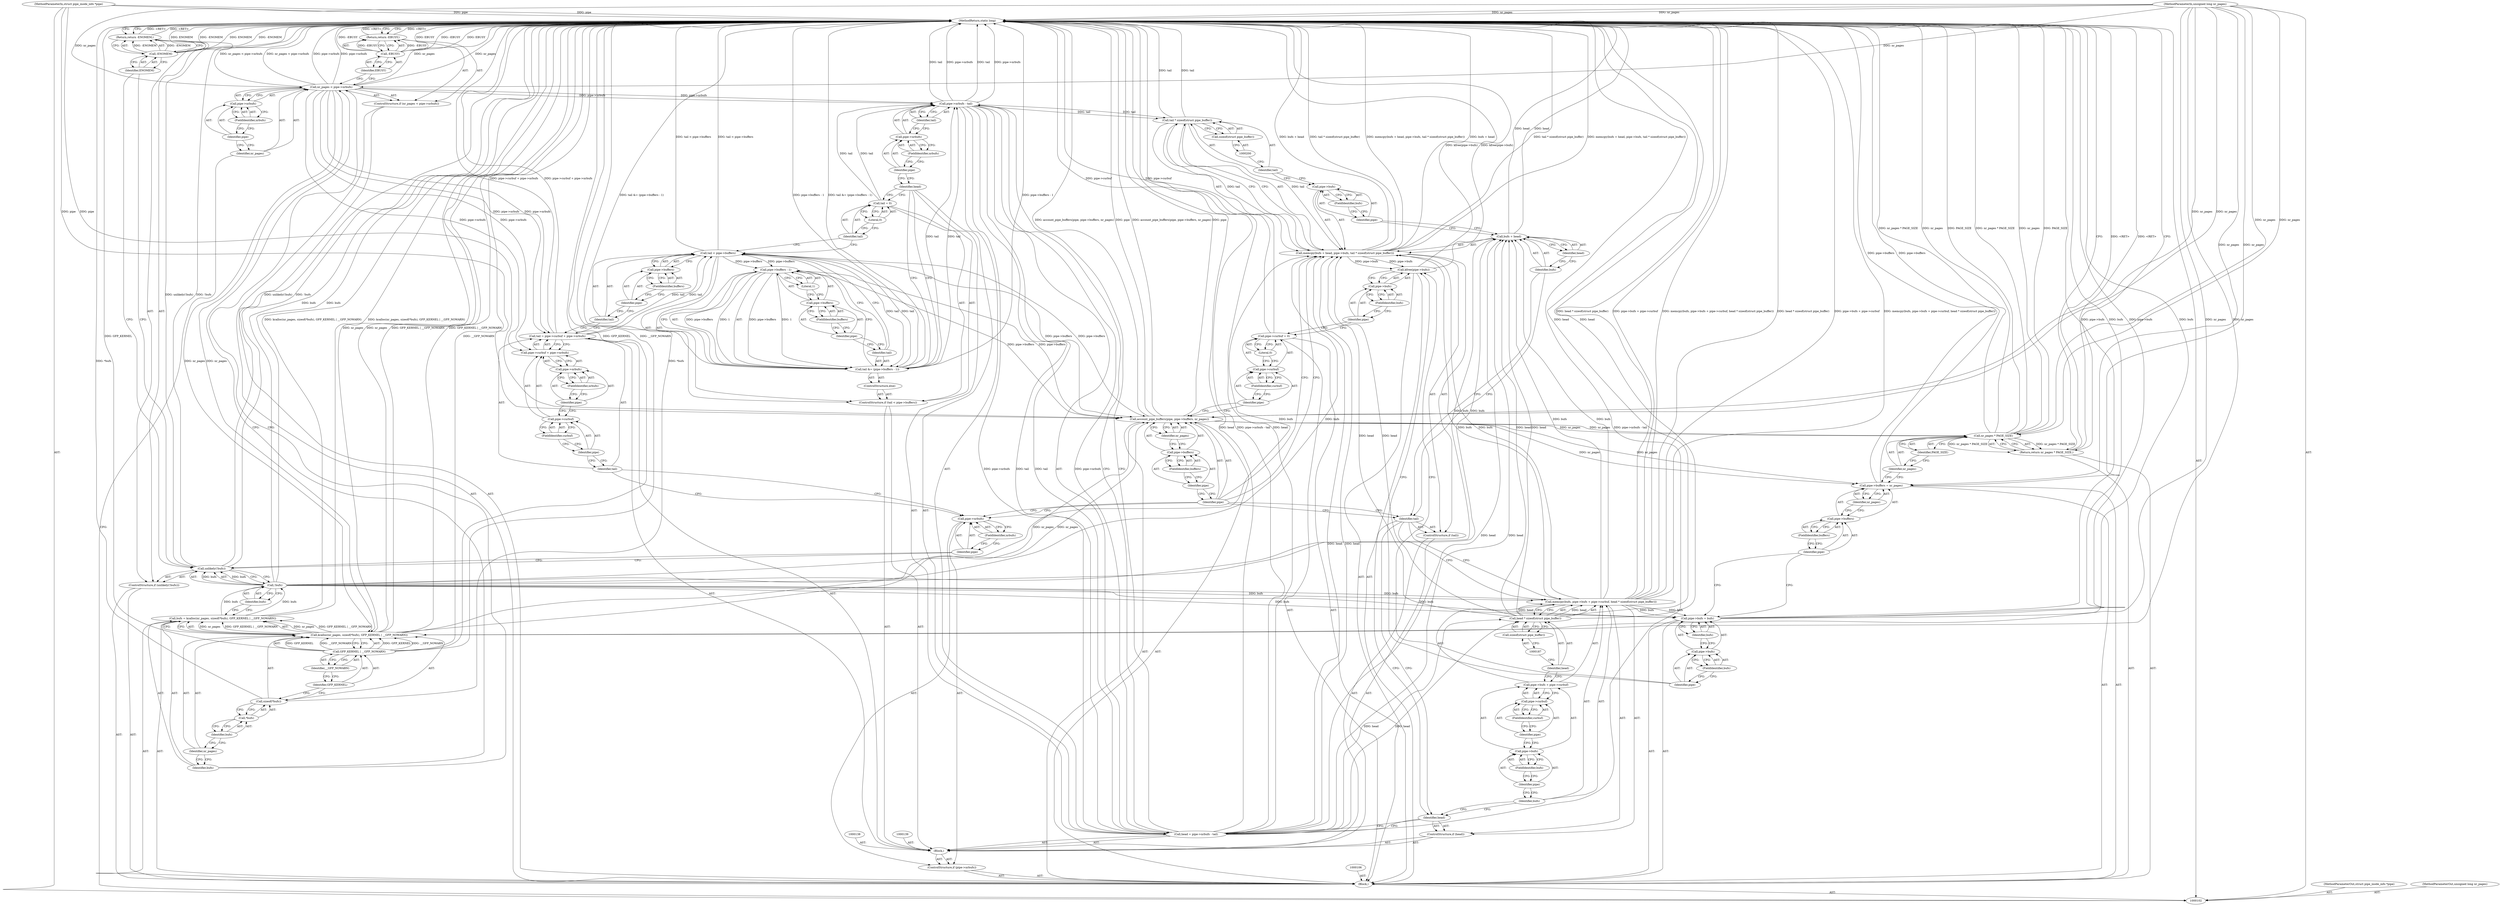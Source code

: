 digraph "0_linux_759c01142a5d0f364a462346168a56de28a80f52_2" {
"1000230" [label="(MethodReturn,static long)"];
"1000103" [label="(MethodParameterIn,struct pipe_inode_info *pipe)"];
"1000322" [label="(MethodParameterOut,struct pipe_inode_info *pipe)"];
"1000104" [label="(MethodParameterIn,unsigned long nr_pages)"];
"1000323" [label="(MethodParameterOut,unsigned long nr_pages)"];
"1000107" [label="(ControlStructure,if (nr_pages < pipe->nrbufs))"];
"1000110" [label="(Call,pipe->nrbufs)"];
"1000111" [label="(Identifier,pipe)"];
"1000112" [label="(FieldIdentifier,nrbufs)"];
"1000108" [label="(Call,nr_pages < pipe->nrbufs)"];
"1000109" [label="(Identifier,nr_pages)"];
"1000115" [label="(Identifier,EBUSY)"];
"1000113" [label="(Return,return -EBUSY;)"];
"1000114" [label="(Call,-EBUSY)"];
"1000116" [label="(Call,bufs = kcalloc(nr_pages, sizeof(*bufs), GFP_KERNEL | __GFP_NOWARN))"];
"1000117" [label="(Identifier,bufs)"];
"1000119" [label="(Identifier,nr_pages)"];
"1000120" [label="(Call,sizeof(*bufs))"];
"1000121" [label="(Call,*bufs)"];
"1000122" [label="(Identifier,bufs)"];
"1000123" [label="(Call,GFP_KERNEL | __GFP_NOWARN)"];
"1000124" [label="(Identifier,GFP_KERNEL)"];
"1000125" [label="(Identifier,__GFP_NOWARN)"];
"1000118" [label="(Call,kcalloc(nr_pages, sizeof(*bufs), GFP_KERNEL | __GFP_NOWARN))"];
"1000126" [label="(ControlStructure,if (unlikely(!bufs)))"];
"1000128" [label="(Call,!bufs)"];
"1000129" [label="(Identifier,bufs)"];
"1000127" [label="(Call,unlikely(!bufs))"];
"1000132" [label="(Identifier,ENOMEM)"];
"1000130" [label="(Return,return -ENOMEM;)"];
"1000131" [label="(Call,-ENOMEM)"];
"1000105" [label="(Block,)"];
"1000133" [label="(ControlStructure,if (pipe->nrbufs))"];
"1000136" [label="(FieldIdentifier,nrbufs)"];
"1000134" [label="(Call,pipe->nrbufs)"];
"1000135" [label="(Identifier,pipe)"];
"1000137" [label="(Block,)"];
"1000145" [label="(FieldIdentifier,curbuf)"];
"1000140" [label="(Call,tail = pipe->curbuf + pipe->nrbufs)"];
"1000141" [label="(Identifier,tail)"];
"1000146" [label="(Call,pipe->nrbufs)"];
"1000147" [label="(Identifier,pipe)"];
"1000148" [label="(FieldIdentifier,nrbufs)"];
"1000142" [label="(Call,pipe->curbuf + pipe->nrbufs)"];
"1000143" [label="(Call,pipe->curbuf)"];
"1000144" [label="(Identifier,pipe)"];
"1000152" [label="(Call,pipe->buffers)"];
"1000153" [label="(Identifier,pipe)"];
"1000154" [label="(FieldIdentifier,buffers)"];
"1000149" [label="(ControlStructure,if (tail < pipe->buffers))"];
"1000150" [label="(Call,tail < pipe->buffers)"];
"1000151" [label="(Identifier,tail)"];
"1000157" [label="(Literal,0)"];
"1000155" [label="(Call,tail = 0)"];
"1000156" [label="(Identifier,tail)"];
"1000158" [label="(ControlStructure,else)"];
"1000161" [label="(Call,pipe->buffers - 1)"];
"1000162" [label="(Call,pipe->buffers)"];
"1000163" [label="(Identifier,pipe)"];
"1000164" [label="(FieldIdentifier,buffers)"];
"1000165" [label="(Literal,1)"];
"1000159" [label="(Call,tail &= (pipe->buffers - 1))"];
"1000160" [label="(Identifier,tail)"];
"1000171" [label="(FieldIdentifier,nrbufs)"];
"1000166" [label="(Call,head = pipe->nrbufs - tail)"];
"1000167" [label="(Identifier,head)"];
"1000172" [label="(Identifier,tail)"];
"1000168" [label="(Call,pipe->nrbufs - tail)"];
"1000169" [label="(Call,pipe->nrbufs)"];
"1000170" [label="(Identifier,pipe)"];
"1000173" [label="(ControlStructure,if (head))"];
"1000174" [label="(Identifier,head)"];
"1000176" [label="(Identifier,bufs)"];
"1000177" [label="(Call,pipe->bufs + pipe->curbuf)"];
"1000178" [label="(Call,pipe->bufs)"];
"1000179" [label="(Identifier,pipe)"];
"1000180" [label="(FieldIdentifier,bufs)"];
"1000181" [label="(Call,pipe->curbuf)"];
"1000182" [label="(Identifier,pipe)"];
"1000175" [label="(Call,memcpy(bufs, pipe->bufs + pipe->curbuf, head * sizeof(struct pipe_buffer)))"];
"1000183" [label="(FieldIdentifier,curbuf)"];
"1000184" [label="(Call,head * sizeof(struct pipe_buffer))"];
"1000185" [label="(Identifier,head)"];
"1000186" [label="(Call,sizeof(struct pipe_buffer))"];
"1000188" [label="(ControlStructure,if (tail))"];
"1000189" [label="(Identifier,tail)"];
"1000191" [label="(Call,bufs + head)"];
"1000192" [label="(Identifier,bufs)"];
"1000193" [label="(Identifier,head)"];
"1000194" [label="(Call,pipe->bufs)"];
"1000195" [label="(Identifier,pipe)"];
"1000196" [label="(FieldIdentifier,bufs)"];
"1000197" [label="(Call,tail * sizeof(struct pipe_buffer))"];
"1000198" [label="(Identifier,tail)"];
"1000190" [label="(Call,memcpy(bufs + head, pipe->bufs, tail * sizeof(struct pipe_buffer)))"];
"1000199" [label="(Call,sizeof(struct pipe_buffer))"];
"1000201" [label="(Call,account_pipe_buffers(pipe, pipe->buffers, nr_pages))"];
"1000202" [label="(Identifier,pipe)"];
"1000203" [label="(Call,pipe->buffers)"];
"1000204" [label="(Identifier,pipe)"];
"1000205" [label="(FieldIdentifier,buffers)"];
"1000206" [label="(Identifier,nr_pages)"];
"1000211" [label="(Literal,0)"];
"1000207" [label="(Call,pipe->curbuf = 0)"];
"1000208" [label="(Call,pipe->curbuf)"];
"1000209" [label="(Identifier,pipe)"];
"1000210" [label="(FieldIdentifier,curbuf)"];
"1000215" [label="(FieldIdentifier,bufs)"];
"1000212" [label="(Call,kfree(pipe->bufs))"];
"1000213" [label="(Call,pipe->bufs)"];
"1000214" [label="(Identifier,pipe)"];
"1000220" [label="(Identifier,bufs)"];
"1000216" [label="(Call,pipe->bufs = bufs)"];
"1000217" [label="(Call,pipe->bufs)"];
"1000218" [label="(Identifier,pipe)"];
"1000219" [label="(FieldIdentifier,bufs)"];
"1000221" [label="(Call,pipe->buffers = nr_pages)"];
"1000222" [label="(Call,pipe->buffers)"];
"1000223" [label="(Identifier,pipe)"];
"1000225" [label="(Identifier,nr_pages)"];
"1000224" [label="(FieldIdentifier,buffers)"];
"1000226" [label="(Return,return nr_pages * PAGE_SIZE;)"];
"1000229" [label="(Identifier,PAGE_SIZE)"];
"1000227" [label="(Call,nr_pages * PAGE_SIZE)"];
"1000228" [label="(Identifier,nr_pages)"];
"1000230" -> "1000102"  [label="AST: "];
"1000230" -> "1000113"  [label="CFG: "];
"1000230" -> "1000130"  [label="CFG: "];
"1000230" -> "1000226"  [label="CFG: "];
"1000159" -> "1000230"  [label="DDG: tail &= (pipe->buffers - 1)"];
"1000159" -> "1000230"  [label="DDG: pipe->buffers - 1"];
"1000108" -> "1000230"  [label="DDG: nr_pages < pipe->nrbufs"];
"1000108" -> "1000230"  [label="DDG: pipe->nrbufs"];
"1000108" -> "1000230"  [label="DDG: nr_pages"];
"1000184" -> "1000230"  [label="DDG: head"];
"1000104" -> "1000230"  [label="DDG: nr_pages"];
"1000116" -> "1000230"  [label="DDG: kcalloc(nr_pages, sizeof(*bufs), GFP_KERNEL | __GFP_NOWARN)"];
"1000212" -> "1000230"  [label="DDG: kfree(pipe->bufs)"];
"1000216" -> "1000230"  [label="DDG: bufs"];
"1000216" -> "1000230"  [label="DDG: pipe->bufs"];
"1000127" -> "1000230"  [label="DDG: !bufs"];
"1000127" -> "1000230"  [label="DDG: unlikely(!bufs)"];
"1000118" -> "1000230"  [label="DDG: nr_pages"];
"1000118" -> "1000230"  [label="DDG: GFP_KERNEL | __GFP_NOWARN"];
"1000166" -> "1000230"  [label="DDG: pipe->nrbufs - tail"];
"1000166" -> "1000230"  [label="DDG: head"];
"1000168" -> "1000230"  [label="DDG: tail"];
"1000168" -> "1000230"  [label="DDG: pipe->nrbufs"];
"1000140" -> "1000230"  [label="DDG: pipe->curbuf + pipe->nrbufs"];
"1000123" -> "1000230"  [label="DDG: __GFP_NOWARN"];
"1000123" -> "1000230"  [label="DDG: GFP_KERNEL"];
"1000201" -> "1000230"  [label="DDG: account_pipe_buffers(pipe, pipe->buffers, nr_pages)"];
"1000201" -> "1000230"  [label="DDG: pipe"];
"1000227" -> "1000230"  [label="DDG: nr_pages * PAGE_SIZE"];
"1000227" -> "1000230"  [label="DDG: nr_pages"];
"1000227" -> "1000230"  [label="DDG: PAGE_SIZE"];
"1000190" -> "1000230"  [label="DDG: memcpy(bufs + head, pipe->bufs, tail * sizeof(struct pipe_buffer))"];
"1000190" -> "1000230"  [label="DDG: bufs + head"];
"1000190" -> "1000230"  [label="DDG: tail * sizeof(struct pipe_buffer)"];
"1000114" -> "1000230"  [label="DDG: -EBUSY"];
"1000114" -> "1000230"  [label="DDG: EBUSY"];
"1000131" -> "1000230"  [label="DDG: ENOMEM"];
"1000131" -> "1000230"  [label="DDG: -ENOMEM"];
"1000175" -> "1000230"  [label="DDG: head * sizeof(struct pipe_buffer)"];
"1000175" -> "1000230"  [label="DDG: pipe->bufs + pipe->curbuf"];
"1000175" -> "1000230"  [label="DDG: memcpy(bufs, pipe->bufs + pipe->curbuf, head * sizeof(struct pipe_buffer))"];
"1000128" -> "1000230"  [label="DDG: bufs"];
"1000103" -> "1000230"  [label="DDG: pipe"];
"1000120" -> "1000230"  [label="DDG: *bufs"];
"1000221" -> "1000230"  [label="DDG: pipe->buffers"];
"1000207" -> "1000230"  [label="DDG: pipe->curbuf"];
"1000191" -> "1000230"  [label="DDG: head"];
"1000150" -> "1000230"  [label="DDG: tail < pipe->buffers"];
"1000197" -> "1000230"  [label="DDG: tail"];
"1000226" -> "1000230"  [label="DDG: <RET>"];
"1000130" -> "1000230"  [label="DDG: <RET>"];
"1000113" -> "1000230"  [label="DDG: <RET>"];
"1000103" -> "1000102"  [label="AST: "];
"1000103" -> "1000230"  [label="DDG: pipe"];
"1000103" -> "1000201"  [label="DDG: pipe"];
"1000322" -> "1000102"  [label="AST: "];
"1000104" -> "1000102"  [label="AST: "];
"1000104" -> "1000230"  [label="DDG: nr_pages"];
"1000104" -> "1000108"  [label="DDG: nr_pages"];
"1000104" -> "1000118"  [label="DDG: nr_pages"];
"1000104" -> "1000201"  [label="DDG: nr_pages"];
"1000104" -> "1000221"  [label="DDG: nr_pages"];
"1000104" -> "1000227"  [label="DDG: nr_pages"];
"1000323" -> "1000102"  [label="AST: "];
"1000107" -> "1000105"  [label="AST: "];
"1000108" -> "1000107"  [label="AST: "];
"1000113" -> "1000107"  [label="AST: "];
"1000110" -> "1000108"  [label="AST: "];
"1000110" -> "1000112"  [label="CFG: "];
"1000111" -> "1000110"  [label="AST: "];
"1000112" -> "1000110"  [label="AST: "];
"1000108" -> "1000110"  [label="CFG: "];
"1000111" -> "1000110"  [label="AST: "];
"1000111" -> "1000109"  [label="CFG: "];
"1000112" -> "1000111"  [label="CFG: "];
"1000112" -> "1000110"  [label="AST: "];
"1000112" -> "1000111"  [label="CFG: "];
"1000110" -> "1000112"  [label="CFG: "];
"1000108" -> "1000107"  [label="AST: "];
"1000108" -> "1000110"  [label="CFG: "];
"1000109" -> "1000108"  [label="AST: "];
"1000110" -> "1000108"  [label="AST: "];
"1000115" -> "1000108"  [label="CFG: "];
"1000117" -> "1000108"  [label="CFG: "];
"1000108" -> "1000230"  [label="DDG: nr_pages < pipe->nrbufs"];
"1000108" -> "1000230"  [label="DDG: pipe->nrbufs"];
"1000108" -> "1000230"  [label="DDG: nr_pages"];
"1000104" -> "1000108"  [label="DDG: nr_pages"];
"1000108" -> "1000118"  [label="DDG: nr_pages"];
"1000108" -> "1000140"  [label="DDG: pipe->nrbufs"];
"1000108" -> "1000142"  [label="DDG: pipe->nrbufs"];
"1000108" -> "1000168"  [label="DDG: pipe->nrbufs"];
"1000109" -> "1000108"  [label="AST: "];
"1000109" -> "1000102"  [label="CFG: "];
"1000111" -> "1000109"  [label="CFG: "];
"1000115" -> "1000114"  [label="AST: "];
"1000115" -> "1000108"  [label="CFG: "];
"1000114" -> "1000115"  [label="CFG: "];
"1000113" -> "1000107"  [label="AST: "];
"1000113" -> "1000114"  [label="CFG: "];
"1000114" -> "1000113"  [label="AST: "];
"1000230" -> "1000113"  [label="CFG: "];
"1000113" -> "1000230"  [label="DDG: <RET>"];
"1000114" -> "1000113"  [label="DDG: -EBUSY"];
"1000114" -> "1000113"  [label="AST: "];
"1000114" -> "1000115"  [label="CFG: "];
"1000115" -> "1000114"  [label="AST: "];
"1000113" -> "1000114"  [label="CFG: "];
"1000114" -> "1000230"  [label="DDG: -EBUSY"];
"1000114" -> "1000230"  [label="DDG: EBUSY"];
"1000114" -> "1000113"  [label="DDG: -EBUSY"];
"1000116" -> "1000105"  [label="AST: "];
"1000116" -> "1000118"  [label="CFG: "];
"1000117" -> "1000116"  [label="AST: "];
"1000118" -> "1000116"  [label="AST: "];
"1000129" -> "1000116"  [label="CFG: "];
"1000116" -> "1000230"  [label="DDG: kcalloc(nr_pages, sizeof(*bufs), GFP_KERNEL | __GFP_NOWARN)"];
"1000118" -> "1000116"  [label="DDG: nr_pages"];
"1000118" -> "1000116"  [label="DDG: GFP_KERNEL | __GFP_NOWARN"];
"1000116" -> "1000128"  [label="DDG: bufs"];
"1000117" -> "1000116"  [label="AST: "];
"1000117" -> "1000108"  [label="CFG: "];
"1000119" -> "1000117"  [label="CFG: "];
"1000119" -> "1000118"  [label="AST: "];
"1000119" -> "1000117"  [label="CFG: "];
"1000122" -> "1000119"  [label="CFG: "];
"1000120" -> "1000118"  [label="AST: "];
"1000120" -> "1000121"  [label="CFG: "];
"1000121" -> "1000120"  [label="AST: "];
"1000124" -> "1000120"  [label="CFG: "];
"1000120" -> "1000230"  [label="DDG: *bufs"];
"1000121" -> "1000120"  [label="AST: "];
"1000121" -> "1000122"  [label="CFG: "];
"1000122" -> "1000121"  [label="AST: "];
"1000120" -> "1000121"  [label="CFG: "];
"1000122" -> "1000121"  [label="AST: "];
"1000122" -> "1000119"  [label="CFG: "];
"1000121" -> "1000122"  [label="CFG: "];
"1000123" -> "1000118"  [label="AST: "];
"1000123" -> "1000125"  [label="CFG: "];
"1000124" -> "1000123"  [label="AST: "];
"1000125" -> "1000123"  [label="AST: "];
"1000118" -> "1000123"  [label="CFG: "];
"1000123" -> "1000230"  [label="DDG: __GFP_NOWARN"];
"1000123" -> "1000230"  [label="DDG: GFP_KERNEL"];
"1000123" -> "1000118"  [label="DDG: GFP_KERNEL"];
"1000123" -> "1000118"  [label="DDG: __GFP_NOWARN"];
"1000124" -> "1000123"  [label="AST: "];
"1000124" -> "1000120"  [label="CFG: "];
"1000125" -> "1000124"  [label="CFG: "];
"1000125" -> "1000123"  [label="AST: "];
"1000125" -> "1000124"  [label="CFG: "];
"1000123" -> "1000125"  [label="CFG: "];
"1000118" -> "1000116"  [label="AST: "];
"1000118" -> "1000123"  [label="CFG: "];
"1000119" -> "1000118"  [label="AST: "];
"1000120" -> "1000118"  [label="AST: "];
"1000123" -> "1000118"  [label="AST: "];
"1000116" -> "1000118"  [label="CFG: "];
"1000118" -> "1000230"  [label="DDG: nr_pages"];
"1000118" -> "1000230"  [label="DDG: GFP_KERNEL | __GFP_NOWARN"];
"1000118" -> "1000116"  [label="DDG: nr_pages"];
"1000118" -> "1000116"  [label="DDG: GFP_KERNEL | __GFP_NOWARN"];
"1000108" -> "1000118"  [label="DDG: nr_pages"];
"1000104" -> "1000118"  [label="DDG: nr_pages"];
"1000123" -> "1000118"  [label="DDG: GFP_KERNEL"];
"1000123" -> "1000118"  [label="DDG: __GFP_NOWARN"];
"1000118" -> "1000201"  [label="DDG: nr_pages"];
"1000126" -> "1000105"  [label="AST: "];
"1000127" -> "1000126"  [label="AST: "];
"1000130" -> "1000126"  [label="AST: "];
"1000128" -> "1000127"  [label="AST: "];
"1000128" -> "1000129"  [label="CFG: "];
"1000129" -> "1000128"  [label="AST: "];
"1000127" -> "1000128"  [label="CFG: "];
"1000128" -> "1000230"  [label="DDG: bufs"];
"1000128" -> "1000127"  [label="DDG: bufs"];
"1000116" -> "1000128"  [label="DDG: bufs"];
"1000128" -> "1000175"  [label="DDG: bufs"];
"1000128" -> "1000190"  [label="DDG: bufs"];
"1000128" -> "1000191"  [label="DDG: bufs"];
"1000128" -> "1000216"  [label="DDG: bufs"];
"1000129" -> "1000128"  [label="AST: "];
"1000129" -> "1000116"  [label="CFG: "];
"1000128" -> "1000129"  [label="CFG: "];
"1000127" -> "1000126"  [label="AST: "];
"1000127" -> "1000128"  [label="CFG: "];
"1000128" -> "1000127"  [label="AST: "];
"1000132" -> "1000127"  [label="CFG: "];
"1000135" -> "1000127"  [label="CFG: "];
"1000127" -> "1000230"  [label="DDG: !bufs"];
"1000127" -> "1000230"  [label="DDG: unlikely(!bufs)"];
"1000128" -> "1000127"  [label="DDG: bufs"];
"1000132" -> "1000131"  [label="AST: "];
"1000132" -> "1000127"  [label="CFG: "];
"1000131" -> "1000132"  [label="CFG: "];
"1000130" -> "1000126"  [label="AST: "];
"1000130" -> "1000131"  [label="CFG: "];
"1000131" -> "1000130"  [label="AST: "];
"1000230" -> "1000130"  [label="CFG: "];
"1000130" -> "1000230"  [label="DDG: <RET>"];
"1000131" -> "1000130"  [label="DDG: -ENOMEM"];
"1000131" -> "1000130"  [label="AST: "];
"1000131" -> "1000132"  [label="CFG: "];
"1000132" -> "1000131"  [label="AST: "];
"1000130" -> "1000131"  [label="CFG: "];
"1000131" -> "1000230"  [label="DDG: ENOMEM"];
"1000131" -> "1000230"  [label="DDG: -ENOMEM"];
"1000131" -> "1000130"  [label="DDG: -ENOMEM"];
"1000105" -> "1000102"  [label="AST: "];
"1000106" -> "1000105"  [label="AST: "];
"1000107" -> "1000105"  [label="AST: "];
"1000116" -> "1000105"  [label="AST: "];
"1000126" -> "1000105"  [label="AST: "];
"1000133" -> "1000105"  [label="AST: "];
"1000201" -> "1000105"  [label="AST: "];
"1000207" -> "1000105"  [label="AST: "];
"1000212" -> "1000105"  [label="AST: "];
"1000216" -> "1000105"  [label="AST: "];
"1000221" -> "1000105"  [label="AST: "];
"1000226" -> "1000105"  [label="AST: "];
"1000133" -> "1000105"  [label="AST: "];
"1000134" -> "1000133"  [label="AST: "];
"1000137" -> "1000133"  [label="AST: "];
"1000136" -> "1000134"  [label="AST: "];
"1000136" -> "1000135"  [label="CFG: "];
"1000134" -> "1000136"  [label="CFG: "];
"1000134" -> "1000133"  [label="AST: "];
"1000134" -> "1000136"  [label="CFG: "];
"1000135" -> "1000134"  [label="AST: "];
"1000136" -> "1000134"  [label="AST: "];
"1000141" -> "1000134"  [label="CFG: "];
"1000202" -> "1000134"  [label="CFG: "];
"1000135" -> "1000134"  [label="AST: "];
"1000135" -> "1000127"  [label="CFG: "];
"1000136" -> "1000135"  [label="CFG: "];
"1000137" -> "1000133"  [label="AST: "];
"1000138" -> "1000137"  [label="AST: "];
"1000139" -> "1000137"  [label="AST: "];
"1000140" -> "1000137"  [label="AST: "];
"1000149" -> "1000137"  [label="AST: "];
"1000166" -> "1000137"  [label="AST: "];
"1000173" -> "1000137"  [label="AST: "];
"1000188" -> "1000137"  [label="AST: "];
"1000145" -> "1000143"  [label="AST: "];
"1000145" -> "1000144"  [label="CFG: "];
"1000143" -> "1000145"  [label="CFG: "];
"1000140" -> "1000137"  [label="AST: "];
"1000140" -> "1000142"  [label="CFG: "];
"1000141" -> "1000140"  [label="AST: "];
"1000142" -> "1000140"  [label="AST: "];
"1000151" -> "1000140"  [label="CFG: "];
"1000140" -> "1000230"  [label="DDG: pipe->curbuf + pipe->nrbufs"];
"1000108" -> "1000140"  [label="DDG: pipe->nrbufs"];
"1000140" -> "1000150"  [label="DDG: tail"];
"1000141" -> "1000140"  [label="AST: "];
"1000141" -> "1000134"  [label="CFG: "];
"1000144" -> "1000141"  [label="CFG: "];
"1000146" -> "1000142"  [label="AST: "];
"1000146" -> "1000148"  [label="CFG: "];
"1000147" -> "1000146"  [label="AST: "];
"1000148" -> "1000146"  [label="AST: "];
"1000142" -> "1000146"  [label="CFG: "];
"1000147" -> "1000146"  [label="AST: "];
"1000147" -> "1000143"  [label="CFG: "];
"1000148" -> "1000147"  [label="CFG: "];
"1000148" -> "1000146"  [label="AST: "];
"1000148" -> "1000147"  [label="CFG: "];
"1000146" -> "1000148"  [label="CFG: "];
"1000142" -> "1000140"  [label="AST: "];
"1000142" -> "1000146"  [label="CFG: "];
"1000143" -> "1000142"  [label="AST: "];
"1000146" -> "1000142"  [label="AST: "];
"1000140" -> "1000142"  [label="CFG: "];
"1000108" -> "1000142"  [label="DDG: pipe->nrbufs"];
"1000143" -> "1000142"  [label="AST: "];
"1000143" -> "1000145"  [label="CFG: "];
"1000144" -> "1000143"  [label="AST: "];
"1000145" -> "1000143"  [label="AST: "];
"1000147" -> "1000143"  [label="CFG: "];
"1000144" -> "1000143"  [label="AST: "];
"1000144" -> "1000141"  [label="CFG: "];
"1000145" -> "1000144"  [label="CFG: "];
"1000152" -> "1000150"  [label="AST: "];
"1000152" -> "1000154"  [label="CFG: "];
"1000153" -> "1000152"  [label="AST: "];
"1000154" -> "1000152"  [label="AST: "];
"1000150" -> "1000152"  [label="CFG: "];
"1000153" -> "1000152"  [label="AST: "];
"1000153" -> "1000151"  [label="CFG: "];
"1000154" -> "1000153"  [label="CFG: "];
"1000154" -> "1000152"  [label="AST: "];
"1000154" -> "1000153"  [label="CFG: "];
"1000152" -> "1000154"  [label="CFG: "];
"1000149" -> "1000137"  [label="AST: "];
"1000150" -> "1000149"  [label="AST: "];
"1000155" -> "1000149"  [label="AST: "];
"1000158" -> "1000149"  [label="AST: "];
"1000150" -> "1000149"  [label="AST: "];
"1000150" -> "1000152"  [label="CFG: "];
"1000151" -> "1000150"  [label="AST: "];
"1000152" -> "1000150"  [label="AST: "];
"1000156" -> "1000150"  [label="CFG: "];
"1000160" -> "1000150"  [label="CFG: "];
"1000150" -> "1000230"  [label="DDG: tail < pipe->buffers"];
"1000140" -> "1000150"  [label="DDG: tail"];
"1000150" -> "1000159"  [label="DDG: tail"];
"1000150" -> "1000161"  [label="DDG: pipe->buffers"];
"1000150" -> "1000201"  [label="DDG: pipe->buffers"];
"1000151" -> "1000150"  [label="AST: "];
"1000151" -> "1000140"  [label="CFG: "];
"1000153" -> "1000151"  [label="CFG: "];
"1000157" -> "1000155"  [label="AST: "];
"1000157" -> "1000156"  [label="CFG: "];
"1000155" -> "1000157"  [label="CFG: "];
"1000155" -> "1000149"  [label="AST: "];
"1000155" -> "1000157"  [label="CFG: "];
"1000156" -> "1000155"  [label="AST: "];
"1000157" -> "1000155"  [label="AST: "];
"1000167" -> "1000155"  [label="CFG: "];
"1000155" -> "1000168"  [label="DDG: tail"];
"1000156" -> "1000155"  [label="AST: "];
"1000156" -> "1000150"  [label="CFG: "];
"1000157" -> "1000156"  [label="CFG: "];
"1000158" -> "1000149"  [label="AST: "];
"1000159" -> "1000158"  [label="AST: "];
"1000161" -> "1000159"  [label="AST: "];
"1000161" -> "1000165"  [label="CFG: "];
"1000162" -> "1000161"  [label="AST: "];
"1000165" -> "1000161"  [label="AST: "];
"1000159" -> "1000161"  [label="CFG: "];
"1000161" -> "1000159"  [label="DDG: pipe->buffers"];
"1000161" -> "1000159"  [label="DDG: 1"];
"1000150" -> "1000161"  [label="DDG: pipe->buffers"];
"1000161" -> "1000201"  [label="DDG: pipe->buffers"];
"1000162" -> "1000161"  [label="AST: "];
"1000162" -> "1000164"  [label="CFG: "];
"1000163" -> "1000162"  [label="AST: "];
"1000164" -> "1000162"  [label="AST: "];
"1000165" -> "1000162"  [label="CFG: "];
"1000163" -> "1000162"  [label="AST: "];
"1000163" -> "1000160"  [label="CFG: "];
"1000164" -> "1000163"  [label="CFG: "];
"1000164" -> "1000162"  [label="AST: "];
"1000164" -> "1000163"  [label="CFG: "];
"1000162" -> "1000164"  [label="CFG: "];
"1000165" -> "1000161"  [label="AST: "];
"1000165" -> "1000162"  [label="CFG: "];
"1000161" -> "1000165"  [label="CFG: "];
"1000159" -> "1000158"  [label="AST: "];
"1000159" -> "1000161"  [label="CFG: "];
"1000160" -> "1000159"  [label="AST: "];
"1000161" -> "1000159"  [label="AST: "];
"1000167" -> "1000159"  [label="CFG: "];
"1000159" -> "1000230"  [label="DDG: tail &= (pipe->buffers - 1)"];
"1000159" -> "1000230"  [label="DDG: pipe->buffers - 1"];
"1000150" -> "1000159"  [label="DDG: tail"];
"1000161" -> "1000159"  [label="DDG: pipe->buffers"];
"1000161" -> "1000159"  [label="DDG: 1"];
"1000159" -> "1000168"  [label="DDG: tail"];
"1000160" -> "1000159"  [label="AST: "];
"1000160" -> "1000150"  [label="CFG: "];
"1000163" -> "1000160"  [label="CFG: "];
"1000171" -> "1000169"  [label="AST: "];
"1000171" -> "1000170"  [label="CFG: "];
"1000169" -> "1000171"  [label="CFG: "];
"1000166" -> "1000137"  [label="AST: "];
"1000166" -> "1000168"  [label="CFG: "];
"1000167" -> "1000166"  [label="AST: "];
"1000168" -> "1000166"  [label="AST: "];
"1000174" -> "1000166"  [label="CFG: "];
"1000166" -> "1000230"  [label="DDG: pipe->nrbufs - tail"];
"1000166" -> "1000230"  [label="DDG: head"];
"1000168" -> "1000166"  [label="DDG: pipe->nrbufs"];
"1000168" -> "1000166"  [label="DDG: tail"];
"1000166" -> "1000184"  [label="DDG: head"];
"1000166" -> "1000190"  [label="DDG: head"];
"1000166" -> "1000191"  [label="DDG: head"];
"1000167" -> "1000166"  [label="AST: "];
"1000167" -> "1000155"  [label="CFG: "];
"1000167" -> "1000159"  [label="CFG: "];
"1000170" -> "1000167"  [label="CFG: "];
"1000172" -> "1000168"  [label="AST: "];
"1000172" -> "1000169"  [label="CFG: "];
"1000168" -> "1000172"  [label="CFG: "];
"1000168" -> "1000166"  [label="AST: "];
"1000168" -> "1000172"  [label="CFG: "];
"1000169" -> "1000168"  [label="AST: "];
"1000172" -> "1000168"  [label="AST: "];
"1000166" -> "1000168"  [label="CFG: "];
"1000168" -> "1000230"  [label="DDG: tail"];
"1000168" -> "1000230"  [label="DDG: pipe->nrbufs"];
"1000168" -> "1000166"  [label="DDG: pipe->nrbufs"];
"1000168" -> "1000166"  [label="DDG: tail"];
"1000108" -> "1000168"  [label="DDG: pipe->nrbufs"];
"1000159" -> "1000168"  [label="DDG: tail"];
"1000155" -> "1000168"  [label="DDG: tail"];
"1000168" -> "1000197"  [label="DDG: tail"];
"1000169" -> "1000168"  [label="AST: "];
"1000169" -> "1000171"  [label="CFG: "];
"1000170" -> "1000169"  [label="AST: "];
"1000171" -> "1000169"  [label="AST: "];
"1000172" -> "1000169"  [label="CFG: "];
"1000170" -> "1000169"  [label="AST: "];
"1000170" -> "1000167"  [label="CFG: "];
"1000171" -> "1000170"  [label="CFG: "];
"1000173" -> "1000137"  [label="AST: "];
"1000174" -> "1000173"  [label="AST: "];
"1000175" -> "1000173"  [label="AST: "];
"1000174" -> "1000173"  [label="AST: "];
"1000174" -> "1000166"  [label="CFG: "];
"1000176" -> "1000174"  [label="CFG: "];
"1000189" -> "1000174"  [label="CFG: "];
"1000176" -> "1000175"  [label="AST: "];
"1000176" -> "1000174"  [label="CFG: "];
"1000179" -> "1000176"  [label="CFG: "];
"1000177" -> "1000175"  [label="AST: "];
"1000177" -> "1000181"  [label="CFG: "];
"1000178" -> "1000177"  [label="AST: "];
"1000181" -> "1000177"  [label="AST: "];
"1000185" -> "1000177"  [label="CFG: "];
"1000178" -> "1000177"  [label="AST: "];
"1000178" -> "1000180"  [label="CFG: "];
"1000179" -> "1000178"  [label="AST: "];
"1000180" -> "1000178"  [label="AST: "];
"1000182" -> "1000178"  [label="CFG: "];
"1000179" -> "1000178"  [label="AST: "];
"1000179" -> "1000176"  [label="CFG: "];
"1000180" -> "1000179"  [label="CFG: "];
"1000180" -> "1000178"  [label="AST: "];
"1000180" -> "1000179"  [label="CFG: "];
"1000178" -> "1000180"  [label="CFG: "];
"1000181" -> "1000177"  [label="AST: "];
"1000181" -> "1000183"  [label="CFG: "];
"1000182" -> "1000181"  [label="AST: "];
"1000183" -> "1000181"  [label="AST: "];
"1000177" -> "1000181"  [label="CFG: "];
"1000182" -> "1000181"  [label="AST: "];
"1000182" -> "1000178"  [label="CFG: "];
"1000183" -> "1000182"  [label="CFG: "];
"1000175" -> "1000173"  [label="AST: "];
"1000175" -> "1000184"  [label="CFG: "];
"1000176" -> "1000175"  [label="AST: "];
"1000177" -> "1000175"  [label="AST: "];
"1000184" -> "1000175"  [label="AST: "];
"1000189" -> "1000175"  [label="CFG: "];
"1000175" -> "1000230"  [label="DDG: head * sizeof(struct pipe_buffer)"];
"1000175" -> "1000230"  [label="DDG: pipe->bufs + pipe->curbuf"];
"1000175" -> "1000230"  [label="DDG: memcpy(bufs, pipe->bufs + pipe->curbuf, head * sizeof(struct pipe_buffer))"];
"1000128" -> "1000175"  [label="DDG: bufs"];
"1000184" -> "1000175"  [label="DDG: head"];
"1000175" -> "1000190"  [label="DDG: bufs"];
"1000175" -> "1000191"  [label="DDG: bufs"];
"1000175" -> "1000216"  [label="DDG: bufs"];
"1000183" -> "1000181"  [label="AST: "];
"1000183" -> "1000182"  [label="CFG: "];
"1000181" -> "1000183"  [label="CFG: "];
"1000184" -> "1000175"  [label="AST: "];
"1000184" -> "1000186"  [label="CFG: "];
"1000185" -> "1000184"  [label="AST: "];
"1000186" -> "1000184"  [label="AST: "];
"1000175" -> "1000184"  [label="CFG: "];
"1000184" -> "1000230"  [label="DDG: head"];
"1000184" -> "1000175"  [label="DDG: head"];
"1000166" -> "1000184"  [label="DDG: head"];
"1000184" -> "1000190"  [label="DDG: head"];
"1000184" -> "1000191"  [label="DDG: head"];
"1000185" -> "1000184"  [label="AST: "];
"1000185" -> "1000177"  [label="CFG: "];
"1000187" -> "1000185"  [label="CFG: "];
"1000186" -> "1000184"  [label="AST: "];
"1000186" -> "1000187"  [label="CFG: "];
"1000187" -> "1000186"  [label="AST: "];
"1000184" -> "1000186"  [label="CFG: "];
"1000188" -> "1000137"  [label="AST: "];
"1000189" -> "1000188"  [label="AST: "];
"1000190" -> "1000188"  [label="AST: "];
"1000189" -> "1000188"  [label="AST: "];
"1000189" -> "1000175"  [label="CFG: "];
"1000189" -> "1000174"  [label="CFG: "];
"1000192" -> "1000189"  [label="CFG: "];
"1000202" -> "1000189"  [label="CFG: "];
"1000191" -> "1000190"  [label="AST: "];
"1000191" -> "1000193"  [label="CFG: "];
"1000192" -> "1000191"  [label="AST: "];
"1000193" -> "1000191"  [label="AST: "];
"1000195" -> "1000191"  [label="CFG: "];
"1000191" -> "1000230"  [label="DDG: head"];
"1000128" -> "1000191"  [label="DDG: bufs"];
"1000175" -> "1000191"  [label="DDG: bufs"];
"1000184" -> "1000191"  [label="DDG: head"];
"1000166" -> "1000191"  [label="DDG: head"];
"1000192" -> "1000191"  [label="AST: "];
"1000192" -> "1000189"  [label="CFG: "];
"1000193" -> "1000192"  [label="CFG: "];
"1000193" -> "1000191"  [label="AST: "];
"1000193" -> "1000192"  [label="CFG: "];
"1000191" -> "1000193"  [label="CFG: "];
"1000194" -> "1000190"  [label="AST: "];
"1000194" -> "1000196"  [label="CFG: "];
"1000195" -> "1000194"  [label="AST: "];
"1000196" -> "1000194"  [label="AST: "];
"1000198" -> "1000194"  [label="CFG: "];
"1000195" -> "1000194"  [label="AST: "];
"1000195" -> "1000191"  [label="CFG: "];
"1000196" -> "1000195"  [label="CFG: "];
"1000196" -> "1000194"  [label="AST: "];
"1000196" -> "1000195"  [label="CFG: "];
"1000194" -> "1000196"  [label="CFG: "];
"1000197" -> "1000190"  [label="AST: "];
"1000197" -> "1000199"  [label="CFG: "];
"1000198" -> "1000197"  [label="AST: "];
"1000199" -> "1000197"  [label="AST: "];
"1000190" -> "1000197"  [label="CFG: "];
"1000197" -> "1000230"  [label="DDG: tail"];
"1000197" -> "1000190"  [label="DDG: tail"];
"1000168" -> "1000197"  [label="DDG: tail"];
"1000198" -> "1000197"  [label="AST: "];
"1000198" -> "1000194"  [label="CFG: "];
"1000200" -> "1000198"  [label="CFG: "];
"1000190" -> "1000188"  [label="AST: "];
"1000190" -> "1000197"  [label="CFG: "];
"1000191" -> "1000190"  [label="AST: "];
"1000194" -> "1000190"  [label="AST: "];
"1000197" -> "1000190"  [label="AST: "];
"1000202" -> "1000190"  [label="CFG: "];
"1000190" -> "1000230"  [label="DDG: memcpy(bufs + head, pipe->bufs, tail * sizeof(struct pipe_buffer))"];
"1000190" -> "1000230"  [label="DDG: bufs + head"];
"1000190" -> "1000230"  [label="DDG: tail * sizeof(struct pipe_buffer)"];
"1000128" -> "1000190"  [label="DDG: bufs"];
"1000175" -> "1000190"  [label="DDG: bufs"];
"1000184" -> "1000190"  [label="DDG: head"];
"1000166" -> "1000190"  [label="DDG: head"];
"1000197" -> "1000190"  [label="DDG: tail"];
"1000190" -> "1000212"  [label="DDG: pipe->bufs"];
"1000199" -> "1000197"  [label="AST: "];
"1000199" -> "1000200"  [label="CFG: "];
"1000200" -> "1000199"  [label="AST: "];
"1000197" -> "1000199"  [label="CFG: "];
"1000201" -> "1000105"  [label="AST: "];
"1000201" -> "1000206"  [label="CFG: "];
"1000202" -> "1000201"  [label="AST: "];
"1000203" -> "1000201"  [label="AST: "];
"1000206" -> "1000201"  [label="AST: "];
"1000209" -> "1000201"  [label="CFG: "];
"1000201" -> "1000230"  [label="DDG: account_pipe_buffers(pipe, pipe->buffers, nr_pages)"];
"1000201" -> "1000230"  [label="DDG: pipe"];
"1000103" -> "1000201"  [label="DDG: pipe"];
"1000150" -> "1000201"  [label="DDG: pipe->buffers"];
"1000161" -> "1000201"  [label="DDG: pipe->buffers"];
"1000118" -> "1000201"  [label="DDG: nr_pages"];
"1000104" -> "1000201"  [label="DDG: nr_pages"];
"1000201" -> "1000221"  [label="DDG: nr_pages"];
"1000201" -> "1000227"  [label="DDG: nr_pages"];
"1000202" -> "1000201"  [label="AST: "];
"1000202" -> "1000190"  [label="CFG: "];
"1000202" -> "1000189"  [label="CFG: "];
"1000202" -> "1000134"  [label="CFG: "];
"1000204" -> "1000202"  [label="CFG: "];
"1000203" -> "1000201"  [label="AST: "];
"1000203" -> "1000205"  [label="CFG: "];
"1000204" -> "1000203"  [label="AST: "];
"1000205" -> "1000203"  [label="AST: "];
"1000206" -> "1000203"  [label="CFG: "];
"1000204" -> "1000203"  [label="AST: "];
"1000204" -> "1000202"  [label="CFG: "];
"1000205" -> "1000204"  [label="CFG: "];
"1000205" -> "1000203"  [label="AST: "];
"1000205" -> "1000204"  [label="CFG: "];
"1000203" -> "1000205"  [label="CFG: "];
"1000206" -> "1000201"  [label="AST: "];
"1000206" -> "1000203"  [label="CFG: "];
"1000201" -> "1000206"  [label="CFG: "];
"1000211" -> "1000207"  [label="AST: "];
"1000211" -> "1000208"  [label="CFG: "];
"1000207" -> "1000211"  [label="CFG: "];
"1000207" -> "1000105"  [label="AST: "];
"1000207" -> "1000211"  [label="CFG: "];
"1000208" -> "1000207"  [label="AST: "];
"1000211" -> "1000207"  [label="AST: "];
"1000214" -> "1000207"  [label="CFG: "];
"1000207" -> "1000230"  [label="DDG: pipe->curbuf"];
"1000208" -> "1000207"  [label="AST: "];
"1000208" -> "1000210"  [label="CFG: "];
"1000209" -> "1000208"  [label="AST: "];
"1000210" -> "1000208"  [label="AST: "];
"1000211" -> "1000208"  [label="CFG: "];
"1000209" -> "1000208"  [label="AST: "];
"1000209" -> "1000201"  [label="CFG: "];
"1000210" -> "1000209"  [label="CFG: "];
"1000210" -> "1000208"  [label="AST: "];
"1000210" -> "1000209"  [label="CFG: "];
"1000208" -> "1000210"  [label="CFG: "];
"1000215" -> "1000213"  [label="AST: "];
"1000215" -> "1000214"  [label="CFG: "];
"1000213" -> "1000215"  [label="CFG: "];
"1000212" -> "1000105"  [label="AST: "];
"1000212" -> "1000213"  [label="CFG: "];
"1000213" -> "1000212"  [label="AST: "];
"1000218" -> "1000212"  [label="CFG: "];
"1000212" -> "1000230"  [label="DDG: kfree(pipe->bufs)"];
"1000190" -> "1000212"  [label="DDG: pipe->bufs"];
"1000213" -> "1000212"  [label="AST: "];
"1000213" -> "1000215"  [label="CFG: "];
"1000214" -> "1000213"  [label="AST: "];
"1000215" -> "1000213"  [label="AST: "];
"1000212" -> "1000213"  [label="CFG: "];
"1000214" -> "1000213"  [label="AST: "];
"1000214" -> "1000207"  [label="CFG: "];
"1000215" -> "1000214"  [label="CFG: "];
"1000220" -> "1000216"  [label="AST: "];
"1000220" -> "1000217"  [label="CFG: "];
"1000216" -> "1000220"  [label="CFG: "];
"1000216" -> "1000105"  [label="AST: "];
"1000216" -> "1000220"  [label="CFG: "];
"1000217" -> "1000216"  [label="AST: "];
"1000220" -> "1000216"  [label="AST: "];
"1000223" -> "1000216"  [label="CFG: "];
"1000216" -> "1000230"  [label="DDG: bufs"];
"1000216" -> "1000230"  [label="DDG: pipe->bufs"];
"1000128" -> "1000216"  [label="DDG: bufs"];
"1000175" -> "1000216"  [label="DDG: bufs"];
"1000217" -> "1000216"  [label="AST: "];
"1000217" -> "1000219"  [label="CFG: "];
"1000218" -> "1000217"  [label="AST: "];
"1000219" -> "1000217"  [label="AST: "];
"1000220" -> "1000217"  [label="CFG: "];
"1000218" -> "1000217"  [label="AST: "];
"1000218" -> "1000212"  [label="CFG: "];
"1000219" -> "1000218"  [label="CFG: "];
"1000219" -> "1000217"  [label="AST: "];
"1000219" -> "1000218"  [label="CFG: "];
"1000217" -> "1000219"  [label="CFG: "];
"1000221" -> "1000105"  [label="AST: "];
"1000221" -> "1000225"  [label="CFG: "];
"1000222" -> "1000221"  [label="AST: "];
"1000225" -> "1000221"  [label="AST: "];
"1000228" -> "1000221"  [label="CFG: "];
"1000221" -> "1000230"  [label="DDG: pipe->buffers"];
"1000201" -> "1000221"  [label="DDG: nr_pages"];
"1000104" -> "1000221"  [label="DDG: nr_pages"];
"1000222" -> "1000221"  [label="AST: "];
"1000222" -> "1000224"  [label="CFG: "];
"1000223" -> "1000222"  [label="AST: "];
"1000224" -> "1000222"  [label="AST: "];
"1000225" -> "1000222"  [label="CFG: "];
"1000223" -> "1000222"  [label="AST: "];
"1000223" -> "1000216"  [label="CFG: "];
"1000224" -> "1000223"  [label="CFG: "];
"1000225" -> "1000221"  [label="AST: "];
"1000225" -> "1000222"  [label="CFG: "];
"1000221" -> "1000225"  [label="CFG: "];
"1000224" -> "1000222"  [label="AST: "];
"1000224" -> "1000223"  [label="CFG: "];
"1000222" -> "1000224"  [label="CFG: "];
"1000226" -> "1000105"  [label="AST: "];
"1000226" -> "1000227"  [label="CFG: "];
"1000227" -> "1000226"  [label="AST: "];
"1000230" -> "1000226"  [label="CFG: "];
"1000226" -> "1000230"  [label="DDG: <RET>"];
"1000227" -> "1000226"  [label="DDG: nr_pages * PAGE_SIZE"];
"1000229" -> "1000227"  [label="AST: "];
"1000229" -> "1000228"  [label="CFG: "];
"1000227" -> "1000229"  [label="CFG: "];
"1000227" -> "1000226"  [label="AST: "];
"1000227" -> "1000229"  [label="CFG: "];
"1000228" -> "1000227"  [label="AST: "];
"1000229" -> "1000227"  [label="AST: "];
"1000226" -> "1000227"  [label="CFG: "];
"1000227" -> "1000230"  [label="DDG: nr_pages * PAGE_SIZE"];
"1000227" -> "1000230"  [label="DDG: nr_pages"];
"1000227" -> "1000230"  [label="DDG: PAGE_SIZE"];
"1000227" -> "1000226"  [label="DDG: nr_pages * PAGE_SIZE"];
"1000104" -> "1000227"  [label="DDG: nr_pages"];
"1000201" -> "1000227"  [label="DDG: nr_pages"];
"1000228" -> "1000227"  [label="AST: "];
"1000228" -> "1000221"  [label="CFG: "];
"1000229" -> "1000228"  [label="CFG: "];
}
